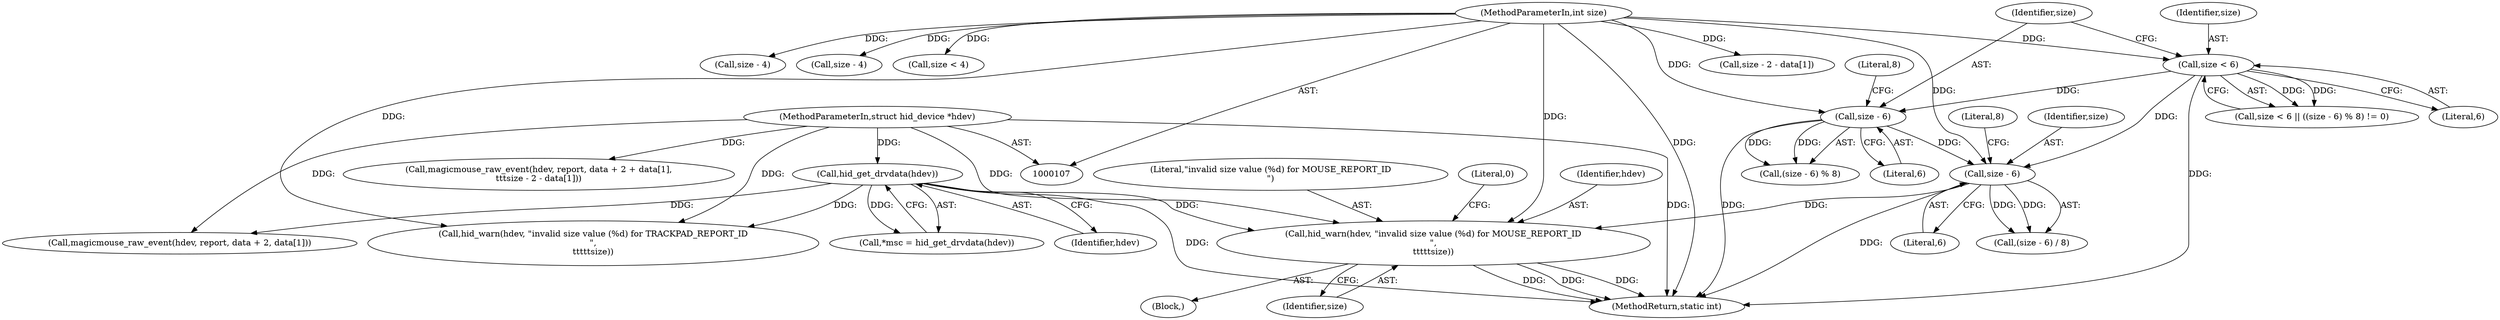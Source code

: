 digraph "0_linux_c54def7bd64d7c0b6993336abcffb8444795bf38@pointer" {
"1000233" [label="(Call,hid_warn(hdev, \"invalid size value (%d) for MOUSE_REPORT_ID\n\",\n\t\t\t\t\tsize))"];
"1000116" [label="(Call,hid_get_drvdata(hdev))"];
"1000108" [label="(MethodParameterIn,struct hid_device *hdev)"];
"1000224" [label="(Call,size - 6)"];
"1000209" [label="(Call,size < 6)"];
"1000111" [label="(MethodParameterIn,int size)"];
"1000214" [label="(Call,size - 6)"];
"1000227" [label="(Literal,8)"];
"1000217" [label="(Literal,8)"];
"1000234" [label="(Identifier,hdev)"];
"1000208" [label="(Call,size < 6 || ((size - 6) % 8) != 0)"];
"1000117" [label="(Identifier,hdev)"];
"1000236" [label="(Identifier,size)"];
"1000216" [label="(Literal,6)"];
"1000211" [label="(Literal,6)"];
"1000224" [label="(Call,size - 6)"];
"1000226" [label="(Literal,6)"];
"1000327" [label="(Call,size - 2 - data[1])"];
"1000108" [label="(MethodParameterIn,struct hid_device *hdev)"];
"1000233" [label="(Call,hid_warn(hdev, \"invalid size value (%d) for MOUSE_REPORT_ID\n\",\n\t\t\t\t\tsize))"];
"1000170" [label="(Call,hid_warn(hdev, \"invalid size value (%d) for TRACKPAD_REPORT_ID\n\",\n\t\t\t\t\tsize))"];
"1000225" [label="(Identifier,size)"];
"1000317" [label="(Call,magicmouse_raw_event(hdev, report, data + 2 + data[1],\n\t\t\tsize - 2 - data[1]))"];
"1000209" [label="(Call,size < 6)"];
"1000235" [label="(Literal,\"invalid size value (%d) for MOUSE_REPORT_ID\n\")"];
"1000213" [label="(Call,(size - 6) % 8)"];
"1000161" [label="(Call,size - 4)"];
"1000308" [label="(Call,magicmouse_raw_event(hdev, report, data + 2, data[1]))"];
"1000151" [label="(Call,size - 4)"];
"1000116" [label="(Call,hid_get_drvdata(hdev))"];
"1000232" [label="(Block,)"];
"1000238" [label="(Literal,0)"];
"1000215" [label="(Identifier,size)"];
"1000146" [label="(Call,size < 4)"];
"1000114" [label="(Call,*msc = hid_get_drvdata(hdev))"];
"1000375" [label="(MethodReturn,static int)"];
"1000223" [label="(Call,(size - 6) / 8)"];
"1000210" [label="(Identifier,size)"];
"1000214" [label="(Call,size - 6)"];
"1000111" [label="(MethodParameterIn,int size)"];
"1000233" -> "1000232"  [label="AST: "];
"1000233" -> "1000236"  [label="CFG: "];
"1000234" -> "1000233"  [label="AST: "];
"1000235" -> "1000233"  [label="AST: "];
"1000236" -> "1000233"  [label="AST: "];
"1000238" -> "1000233"  [label="CFG: "];
"1000233" -> "1000375"  [label="DDG: "];
"1000233" -> "1000375"  [label="DDG: "];
"1000233" -> "1000375"  [label="DDG: "];
"1000116" -> "1000233"  [label="DDG: "];
"1000108" -> "1000233"  [label="DDG: "];
"1000224" -> "1000233"  [label="DDG: "];
"1000111" -> "1000233"  [label="DDG: "];
"1000116" -> "1000114"  [label="AST: "];
"1000116" -> "1000117"  [label="CFG: "];
"1000117" -> "1000116"  [label="AST: "];
"1000114" -> "1000116"  [label="CFG: "];
"1000116" -> "1000375"  [label="DDG: "];
"1000116" -> "1000114"  [label="DDG: "];
"1000108" -> "1000116"  [label="DDG: "];
"1000116" -> "1000170"  [label="DDG: "];
"1000116" -> "1000308"  [label="DDG: "];
"1000108" -> "1000107"  [label="AST: "];
"1000108" -> "1000375"  [label="DDG: "];
"1000108" -> "1000170"  [label="DDG: "];
"1000108" -> "1000308"  [label="DDG: "];
"1000108" -> "1000317"  [label="DDG: "];
"1000224" -> "1000223"  [label="AST: "];
"1000224" -> "1000226"  [label="CFG: "];
"1000225" -> "1000224"  [label="AST: "];
"1000226" -> "1000224"  [label="AST: "];
"1000227" -> "1000224"  [label="CFG: "];
"1000224" -> "1000375"  [label="DDG: "];
"1000224" -> "1000223"  [label="DDG: "];
"1000224" -> "1000223"  [label="DDG: "];
"1000209" -> "1000224"  [label="DDG: "];
"1000214" -> "1000224"  [label="DDG: "];
"1000111" -> "1000224"  [label="DDG: "];
"1000209" -> "1000208"  [label="AST: "];
"1000209" -> "1000211"  [label="CFG: "];
"1000210" -> "1000209"  [label="AST: "];
"1000211" -> "1000209"  [label="AST: "];
"1000215" -> "1000209"  [label="CFG: "];
"1000208" -> "1000209"  [label="CFG: "];
"1000209" -> "1000375"  [label="DDG: "];
"1000209" -> "1000208"  [label="DDG: "];
"1000209" -> "1000208"  [label="DDG: "];
"1000111" -> "1000209"  [label="DDG: "];
"1000209" -> "1000214"  [label="DDG: "];
"1000111" -> "1000107"  [label="AST: "];
"1000111" -> "1000375"  [label="DDG: "];
"1000111" -> "1000146"  [label="DDG: "];
"1000111" -> "1000151"  [label="DDG: "];
"1000111" -> "1000161"  [label="DDG: "];
"1000111" -> "1000170"  [label="DDG: "];
"1000111" -> "1000214"  [label="DDG: "];
"1000111" -> "1000327"  [label="DDG: "];
"1000214" -> "1000213"  [label="AST: "];
"1000214" -> "1000216"  [label="CFG: "];
"1000215" -> "1000214"  [label="AST: "];
"1000216" -> "1000214"  [label="AST: "];
"1000217" -> "1000214"  [label="CFG: "];
"1000214" -> "1000375"  [label="DDG: "];
"1000214" -> "1000213"  [label="DDG: "];
"1000214" -> "1000213"  [label="DDG: "];
}
